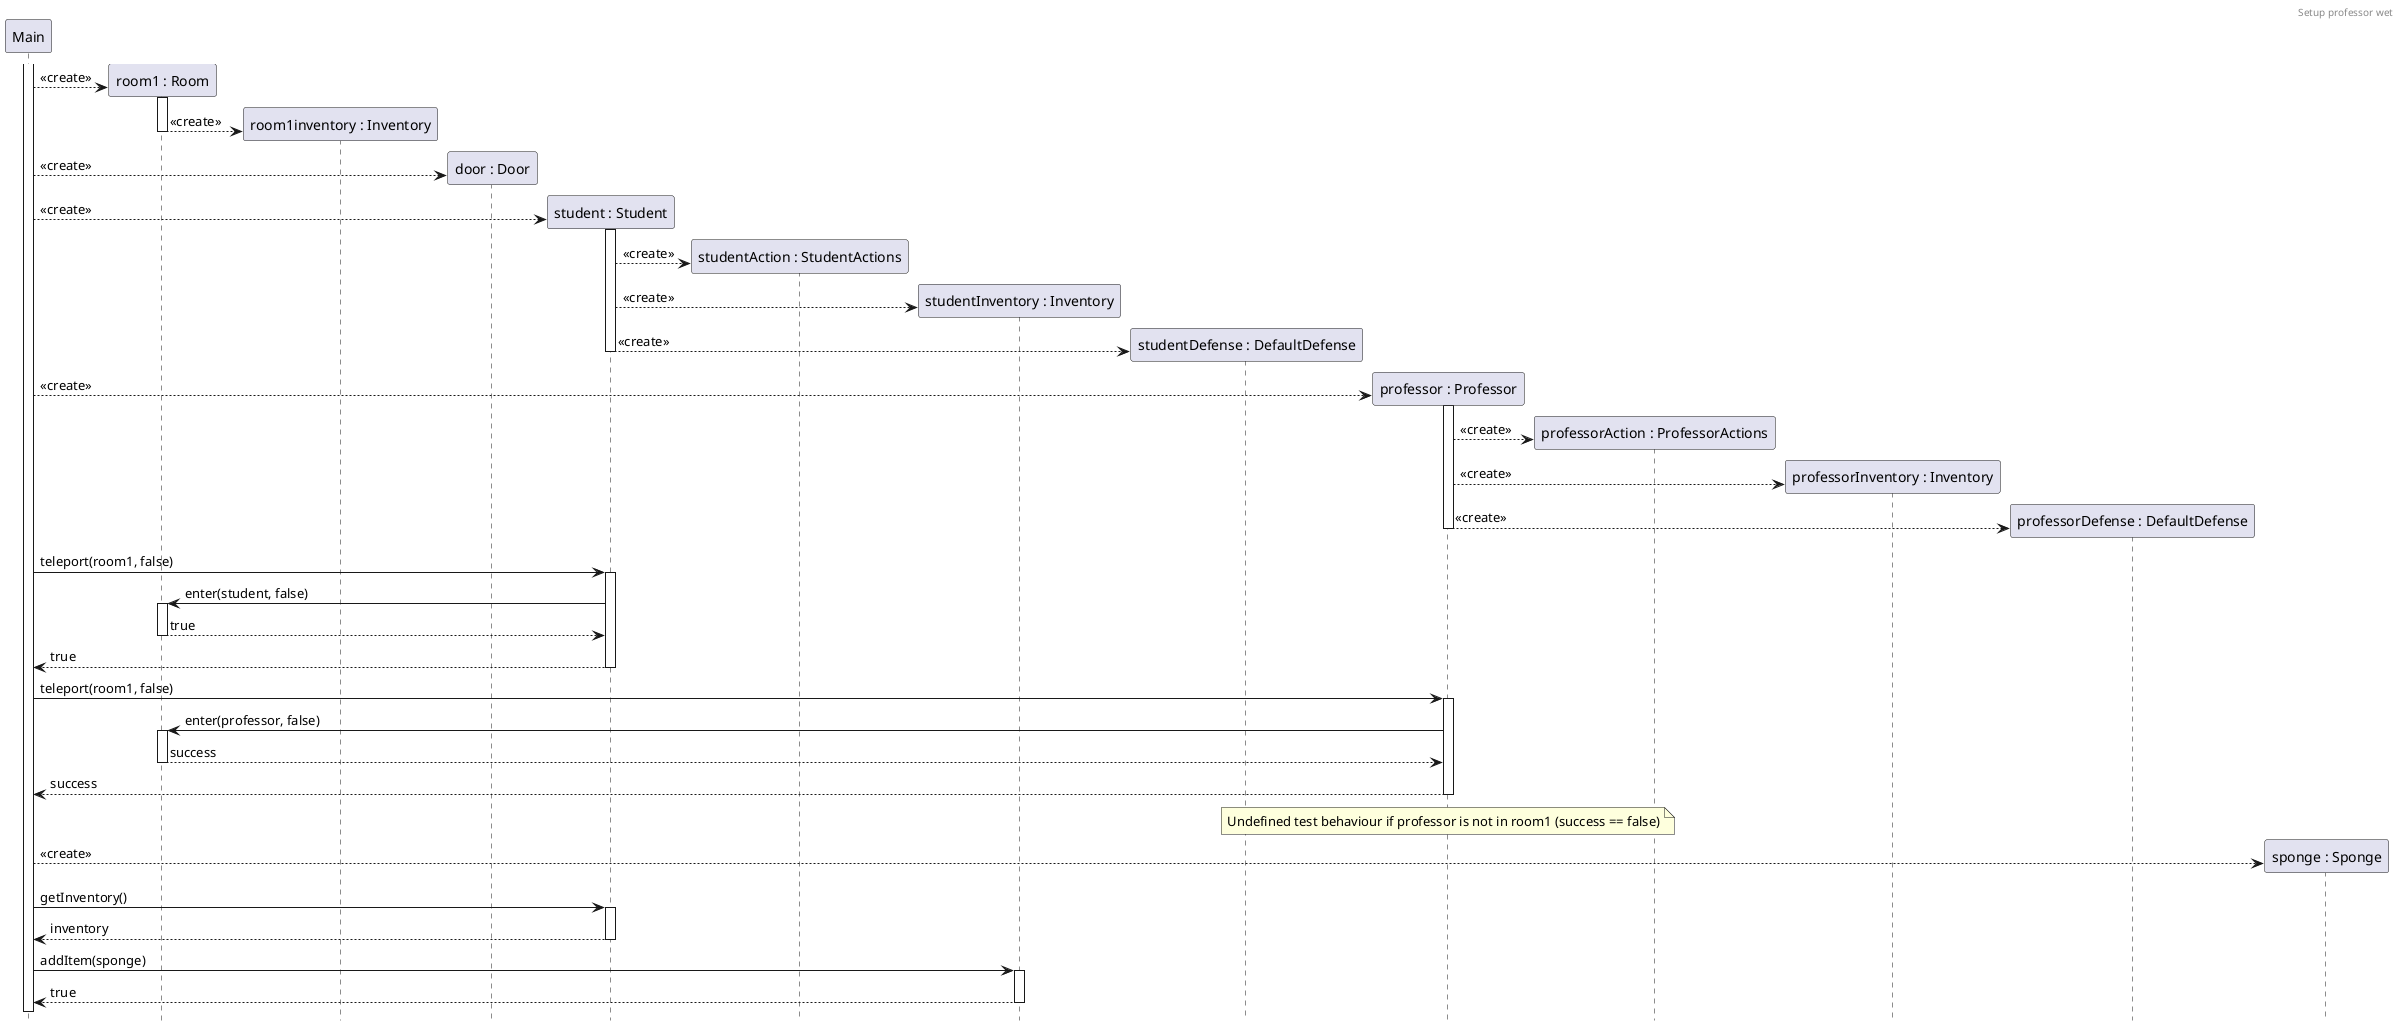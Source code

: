@startuml SetupProfessorWet
header Setup professor wet
hide footbox

participant main as "Main"
activate main

create room1 as "room1 : Room"
main --> room1 ++: <<create>>
create r1inv as "room1inventory : Inventory"
room1 --> r1inv --: <<create>>


create door as "door : Door"
main --> door : <<create>>

create student as "student : Student"
main --> student ++: <<create>>
create studentAction as "studentAction : StudentActions"
student --> studentAction : <<create>>
create inventory as "studentInventory : Inventory"
student --> inventory : <<create>>
create defense as "studentDefense : DefaultDefense"
student --> defense --: <<create>>

create professor as "professor : Professor"
main --> professor ++: <<create>>
create action as "professorAction : ProfessorActions"
professor --> action : <<create>>
create profInventory as "professorInventory : Inventory"
professor --> profInventory : <<create>>
create profDefense as "professorDefense : DefaultDefense"
professor --> profDefense --: <<create>>

main -> student ++ : teleport(room1, false)
student -> room1 ++ : enter(student, false)
return true
return true

main -> professor ++ : teleport(room1, false)
professor -> room1 ++ : enter(professor, false)
return success
return success

note over professor : Undefined test behaviour if professor is not in room1 (success == false)

create sponge as "sponge : Sponge"
main --> sponge: <<create>>

main -> student ++ : getInventory()
return inventory

main -> inventory ++: addItem(sponge)
return true

@enduml